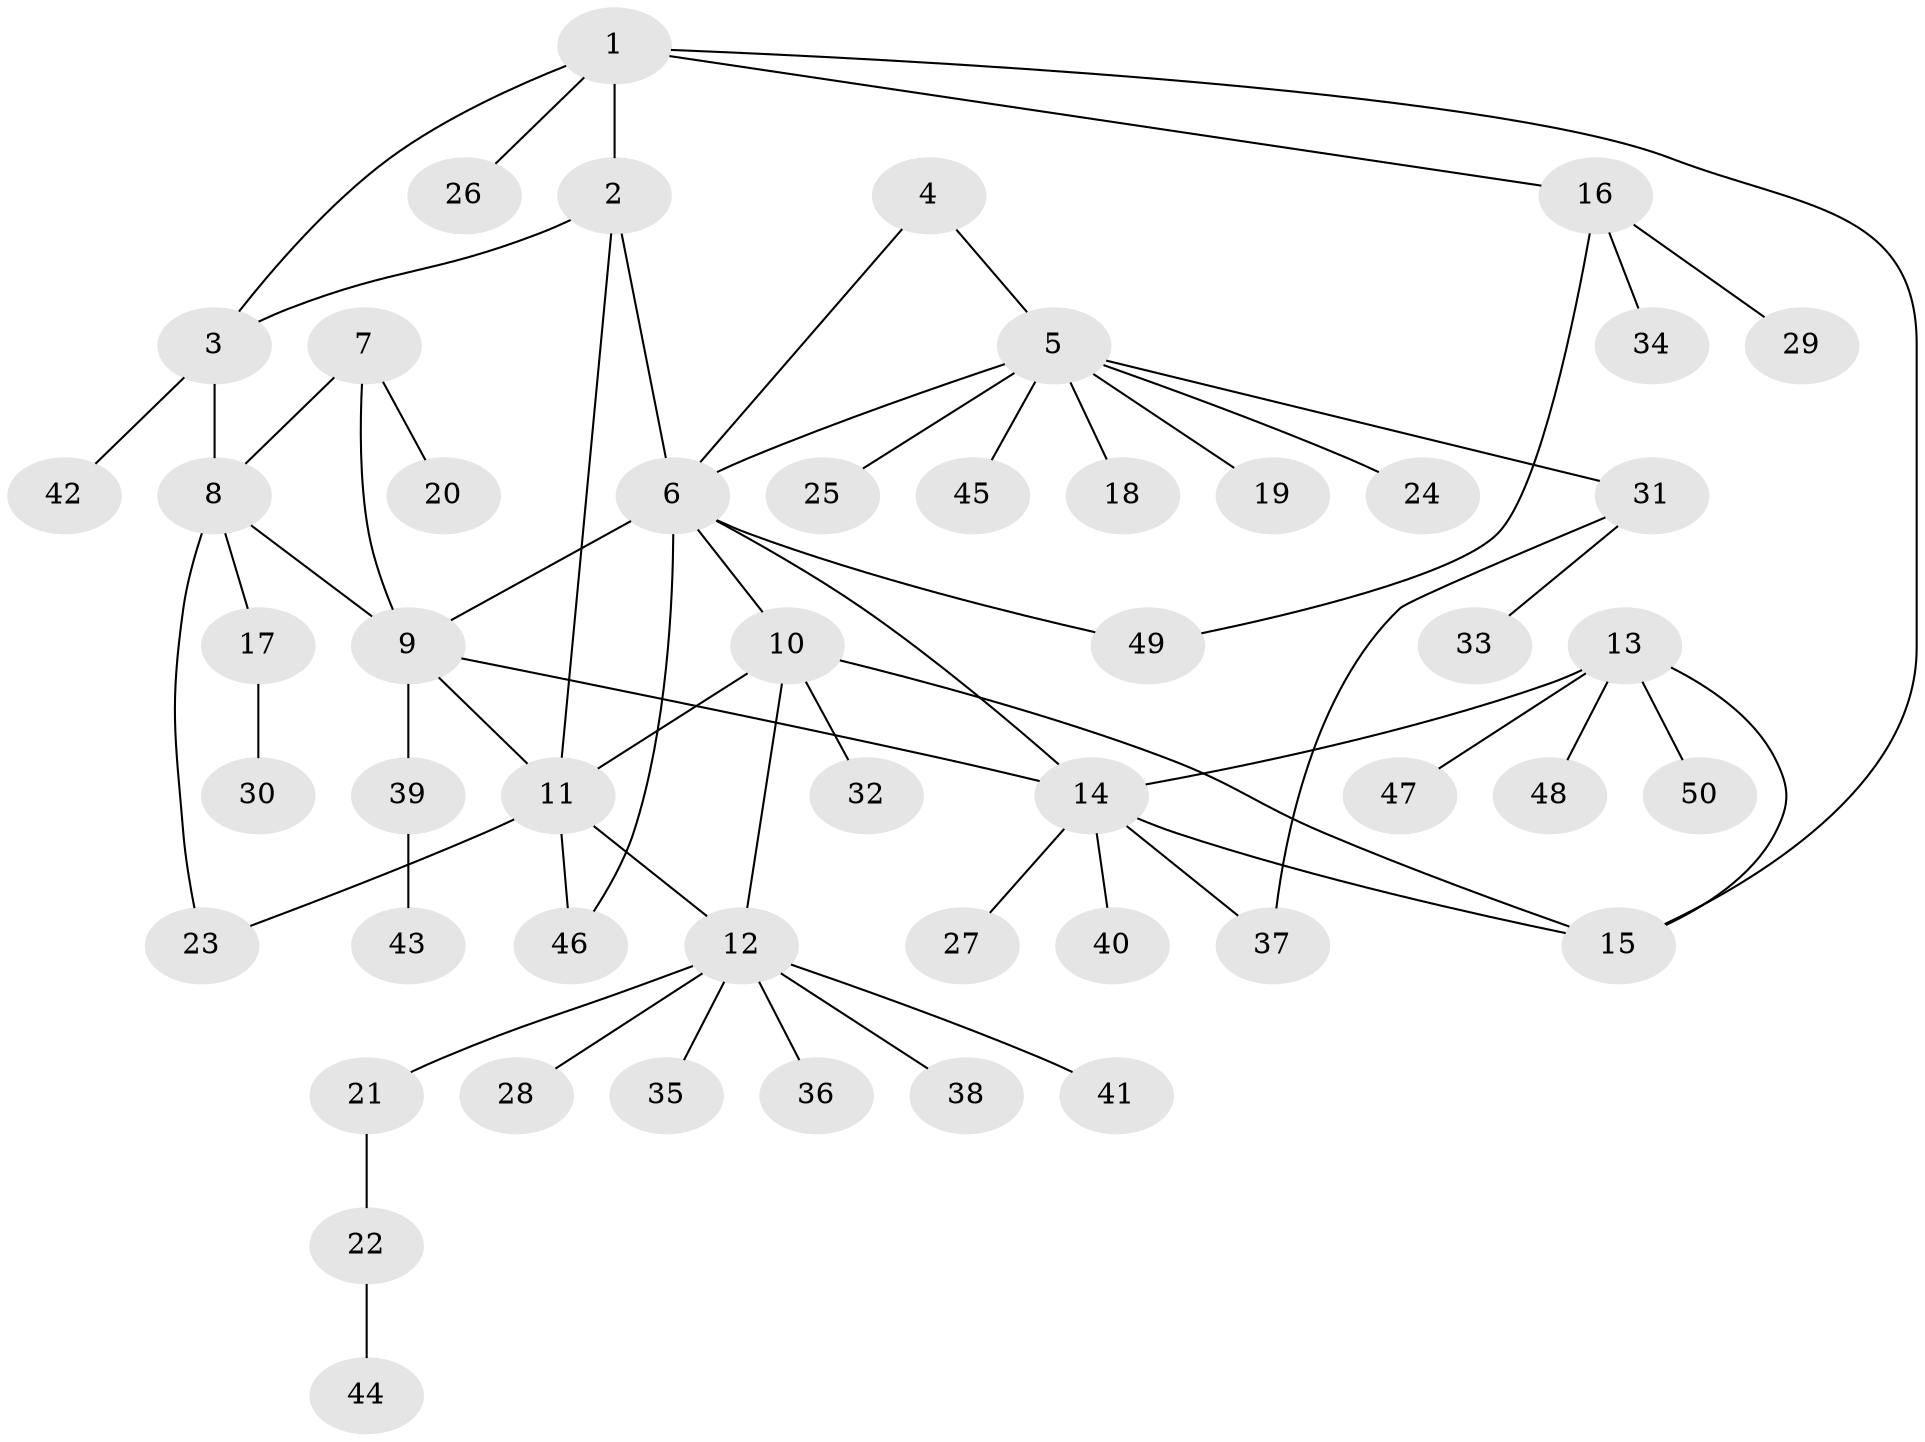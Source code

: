 // original degree distribution, {7: 0.028169014084507043, 4: 0.028169014084507043, 5: 0.04225352112676056, 3: 0.08450704225352113, 9: 0.028169014084507043, 8: 0.028169014084507043, 6: 0.04225352112676056, 1: 0.5492957746478874, 2: 0.16901408450704225}
// Generated by graph-tools (version 1.1) at 2025/52/03/04/25 22:52:43]
// undirected, 50 vertices, 64 edges
graph export_dot {
  node [color=gray90,style=filled];
  1;
  2;
  3;
  4;
  5;
  6;
  7;
  8;
  9;
  10;
  11;
  12;
  13;
  14;
  15;
  16;
  17;
  18;
  19;
  20;
  21;
  22;
  23;
  24;
  25;
  26;
  27;
  28;
  29;
  30;
  31;
  32;
  33;
  34;
  35;
  36;
  37;
  38;
  39;
  40;
  41;
  42;
  43;
  44;
  45;
  46;
  47;
  48;
  49;
  50;
  1 -- 2 [weight=2.0];
  1 -- 3 [weight=1.0];
  1 -- 15 [weight=1.0];
  1 -- 16 [weight=1.0];
  1 -- 26 [weight=1.0];
  2 -- 3 [weight=1.0];
  2 -- 6 [weight=1.0];
  2 -- 11 [weight=1.0];
  3 -- 8 [weight=1.0];
  3 -- 42 [weight=1.0];
  4 -- 5 [weight=1.0];
  4 -- 6 [weight=1.0];
  5 -- 6 [weight=1.0];
  5 -- 18 [weight=1.0];
  5 -- 19 [weight=1.0];
  5 -- 24 [weight=1.0];
  5 -- 25 [weight=1.0];
  5 -- 31 [weight=1.0];
  5 -- 45 [weight=1.0];
  6 -- 9 [weight=1.0];
  6 -- 10 [weight=1.0];
  6 -- 14 [weight=1.0];
  6 -- 46 [weight=1.0];
  6 -- 49 [weight=1.0];
  7 -- 8 [weight=1.0];
  7 -- 9 [weight=1.0];
  7 -- 20 [weight=1.0];
  8 -- 9 [weight=1.0];
  8 -- 17 [weight=1.0];
  8 -- 23 [weight=1.0];
  9 -- 11 [weight=1.0];
  9 -- 14 [weight=1.0];
  9 -- 39 [weight=1.0];
  10 -- 11 [weight=1.0];
  10 -- 12 [weight=1.0];
  10 -- 15 [weight=1.0];
  10 -- 32 [weight=1.0];
  11 -- 12 [weight=1.0];
  11 -- 23 [weight=1.0];
  11 -- 46 [weight=1.0];
  12 -- 21 [weight=1.0];
  12 -- 28 [weight=1.0];
  12 -- 35 [weight=1.0];
  12 -- 36 [weight=1.0];
  12 -- 38 [weight=1.0];
  12 -- 41 [weight=1.0];
  13 -- 14 [weight=1.0];
  13 -- 15 [weight=1.0];
  13 -- 47 [weight=1.0];
  13 -- 48 [weight=1.0];
  13 -- 50 [weight=1.0];
  14 -- 15 [weight=1.0];
  14 -- 27 [weight=1.0];
  14 -- 37 [weight=1.0];
  14 -- 40 [weight=1.0];
  16 -- 29 [weight=1.0];
  16 -- 34 [weight=1.0];
  16 -- 49 [weight=1.0];
  17 -- 30 [weight=1.0];
  21 -- 22 [weight=1.0];
  22 -- 44 [weight=1.0];
  31 -- 33 [weight=1.0];
  31 -- 37 [weight=1.0];
  39 -- 43 [weight=1.0];
}
